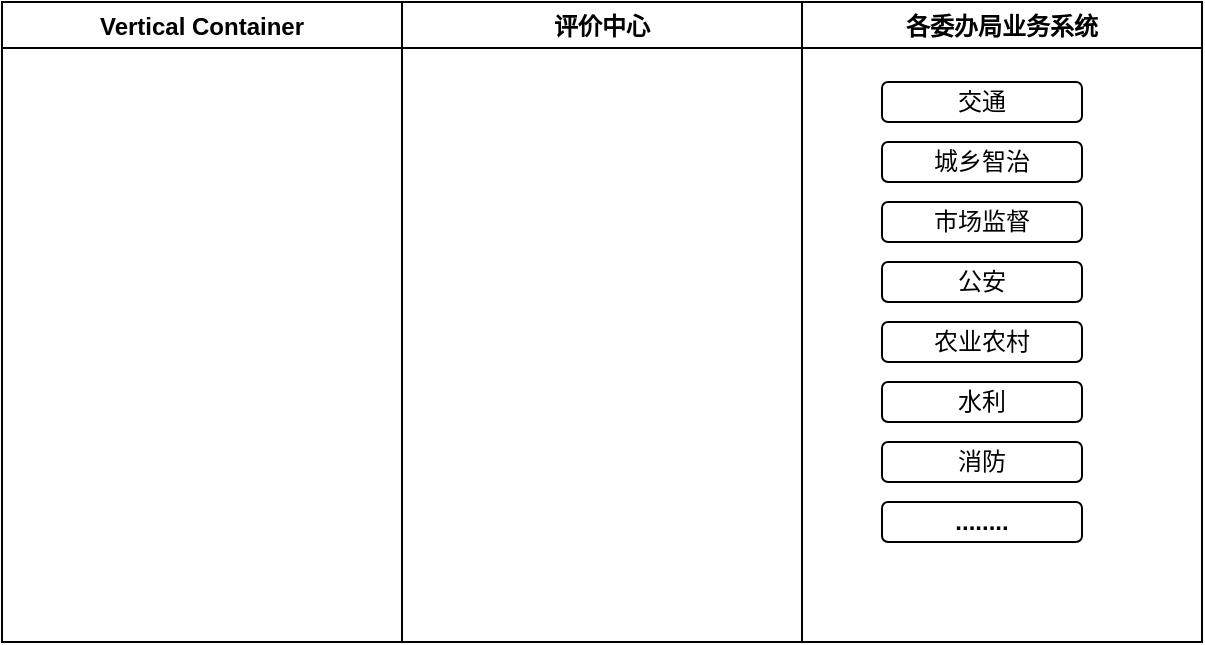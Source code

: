 <mxfile version="20.2.8" type="github">
  <diagram id="C5RBs43oDa-KdzZeNtuy" name="Page-1">
    <mxGraphModel dx="981" dy="520" grid="1" gridSize="10" guides="1" tooltips="1" connect="1" arrows="1" fold="1" page="1" pageScale="1" pageWidth="827" pageHeight="1169" math="0" shadow="0">
      <root>
        <mxCell id="WIyWlLk6GJQsqaUBKTNV-0" />
        <mxCell id="WIyWlLk6GJQsqaUBKTNV-1" parent="WIyWlLk6GJQsqaUBKTNV-0" />
        <mxCell id="Ygqn9ICY9HK4v7pCoJ1D-0" value="评价中心" style="swimlane;" vertex="1" parent="WIyWlLk6GJQsqaUBKTNV-1">
          <mxGeometry x="250" y="130" width="200" height="320" as="geometry" />
        </mxCell>
        <mxCell id="Ygqn9ICY9HK4v7pCoJ1D-1" value="Vertical Container" style="swimlane;" vertex="1" parent="WIyWlLk6GJQsqaUBKTNV-1">
          <mxGeometry x="50" y="130" width="200" height="320" as="geometry" />
        </mxCell>
        <mxCell id="Ygqn9ICY9HK4v7pCoJ1D-3" value="各委办局业务系统" style="swimlane;" vertex="1" parent="WIyWlLk6GJQsqaUBKTNV-1">
          <mxGeometry x="450" y="130" width="200" height="320" as="geometry" />
        </mxCell>
        <mxCell id="Ygqn9ICY9HK4v7pCoJ1D-4" value="交通" style="rounded=1;whiteSpace=wrap;html=1;" vertex="1" parent="Ygqn9ICY9HK4v7pCoJ1D-3">
          <mxGeometry x="40" y="40" width="100" height="20" as="geometry" />
        </mxCell>
        <mxCell id="Ygqn9ICY9HK4v7pCoJ1D-7" value="城乡智治" style="rounded=1;whiteSpace=wrap;html=1;" vertex="1" parent="Ygqn9ICY9HK4v7pCoJ1D-3">
          <mxGeometry x="40" y="70" width="100" height="20" as="geometry" />
        </mxCell>
        <mxCell id="Ygqn9ICY9HK4v7pCoJ1D-8" value="市场监督" style="rounded=1;whiteSpace=wrap;html=1;" vertex="1" parent="Ygqn9ICY9HK4v7pCoJ1D-3">
          <mxGeometry x="40" y="100" width="100" height="20" as="geometry" />
        </mxCell>
        <mxCell id="Ygqn9ICY9HK4v7pCoJ1D-9" value="公安" style="rounded=1;whiteSpace=wrap;html=1;" vertex="1" parent="Ygqn9ICY9HK4v7pCoJ1D-3">
          <mxGeometry x="40" y="130" width="100" height="20" as="geometry" />
        </mxCell>
        <mxCell id="Ygqn9ICY9HK4v7pCoJ1D-10" value="农业农村" style="rounded=1;whiteSpace=wrap;html=1;" vertex="1" parent="Ygqn9ICY9HK4v7pCoJ1D-3">
          <mxGeometry x="40" y="160" width="100" height="20" as="geometry" />
        </mxCell>
        <mxCell id="Ygqn9ICY9HK4v7pCoJ1D-12" value="水利" style="rounded=1;whiteSpace=wrap;html=1;" vertex="1" parent="Ygqn9ICY9HK4v7pCoJ1D-3">
          <mxGeometry x="40" y="190" width="100" height="20" as="geometry" />
        </mxCell>
        <mxCell id="Ygqn9ICY9HK4v7pCoJ1D-13" value="消防" style="rounded=1;whiteSpace=wrap;html=1;" vertex="1" parent="Ygqn9ICY9HK4v7pCoJ1D-3">
          <mxGeometry x="40" y="220" width="100" height="20" as="geometry" />
        </mxCell>
        <mxCell id="Ygqn9ICY9HK4v7pCoJ1D-14" value="........" style="rounded=1;whiteSpace=wrap;html=1;fontStyle=1" vertex="1" parent="Ygqn9ICY9HK4v7pCoJ1D-3">
          <mxGeometry x="40" y="250" width="100" height="20" as="geometry" />
        </mxCell>
      </root>
    </mxGraphModel>
  </diagram>
</mxfile>
